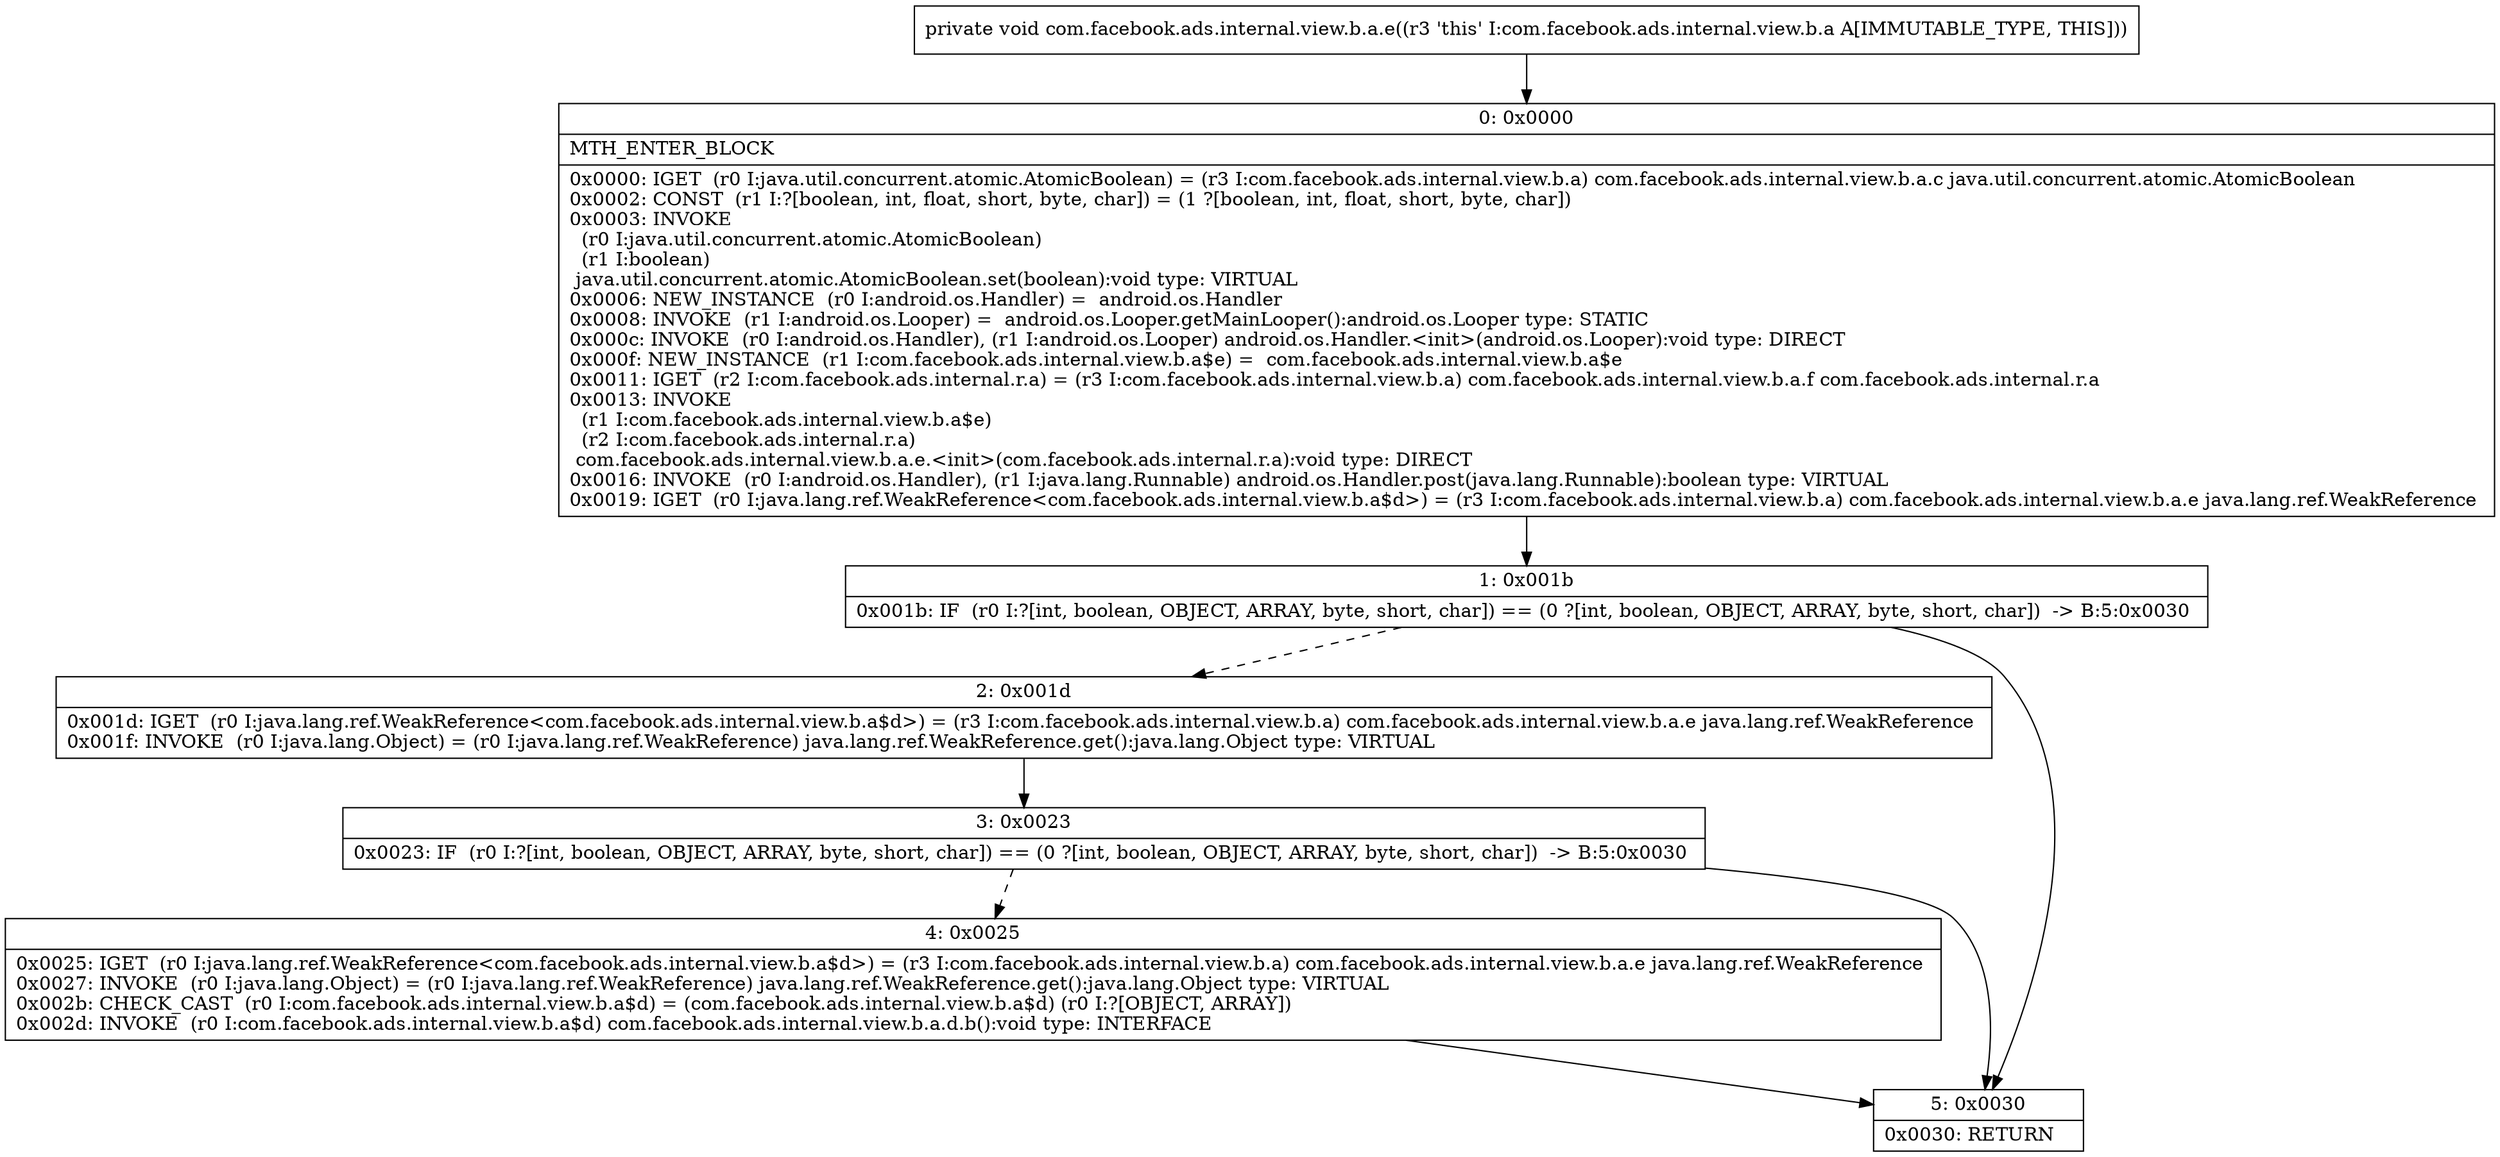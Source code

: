 digraph "CFG forcom.facebook.ads.internal.view.b.a.e()V" {
Node_0 [shape=record,label="{0\:\ 0x0000|MTH_ENTER_BLOCK\l|0x0000: IGET  (r0 I:java.util.concurrent.atomic.AtomicBoolean) = (r3 I:com.facebook.ads.internal.view.b.a) com.facebook.ads.internal.view.b.a.c java.util.concurrent.atomic.AtomicBoolean \l0x0002: CONST  (r1 I:?[boolean, int, float, short, byte, char]) = (1 ?[boolean, int, float, short, byte, char]) \l0x0003: INVOKE  \l  (r0 I:java.util.concurrent.atomic.AtomicBoolean)\l  (r1 I:boolean)\l java.util.concurrent.atomic.AtomicBoolean.set(boolean):void type: VIRTUAL \l0x0006: NEW_INSTANCE  (r0 I:android.os.Handler) =  android.os.Handler \l0x0008: INVOKE  (r1 I:android.os.Looper) =  android.os.Looper.getMainLooper():android.os.Looper type: STATIC \l0x000c: INVOKE  (r0 I:android.os.Handler), (r1 I:android.os.Looper) android.os.Handler.\<init\>(android.os.Looper):void type: DIRECT \l0x000f: NEW_INSTANCE  (r1 I:com.facebook.ads.internal.view.b.a$e) =  com.facebook.ads.internal.view.b.a$e \l0x0011: IGET  (r2 I:com.facebook.ads.internal.r.a) = (r3 I:com.facebook.ads.internal.view.b.a) com.facebook.ads.internal.view.b.a.f com.facebook.ads.internal.r.a \l0x0013: INVOKE  \l  (r1 I:com.facebook.ads.internal.view.b.a$e)\l  (r2 I:com.facebook.ads.internal.r.a)\l com.facebook.ads.internal.view.b.a.e.\<init\>(com.facebook.ads.internal.r.a):void type: DIRECT \l0x0016: INVOKE  (r0 I:android.os.Handler), (r1 I:java.lang.Runnable) android.os.Handler.post(java.lang.Runnable):boolean type: VIRTUAL \l0x0019: IGET  (r0 I:java.lang.ref.WeakReference\<com.facebook.ads.internal.view.b.a$d\>) = (r3 I:com.facebook.ads.internal.view.b.a) com.facebook.ads.internal.view.b.a.e java.lang.ref.WeakReference \l}"];
Node_1 [shape=record,label="{1\:\ 0x001b|0x001b: IF  (r0 I:?[int, boolean, OBJECT, ARRAY, byte, short, char]) == (0 ?[int, boolean, OBJECT, ARRAY, byte, short, char])  \-\> B:5:0x0030 \l}"];
Node_2 [shape=record,label="{2\:\ 0x001d|0x001d: IGET  (r0 I:java.lang.ref.WeakReference\<com.facebook.ads.internal.view.b.a$d\>) = (r3 I:com.facebook.ads.internal.view.b.a) com.facebook.ads.internal.view.b.a.e java.lang.ref.WeakReference \l0x001f: INVOKE  (r0 I:java.lang.Object) = (r0 I:java.lang.ref.WeakReference) java.lang.ref.WeakReference.get():java.lang.Object type: VIRTUAL \l}"];
Node_3 [shape=record,label="{3\:\ 0x0023|0x0023: IF  (r0 I:?[int, boolean, OBJECT, ARRAY, byte, short, char]) == (0 ?[int, boolean, OBJECT, ARRAY, byte, short, char])  \-\> B:5:0x0030 \l}"];
Node_4 [shape=record,label="{4\:\ 0x0025|0x0025: IGET  (r0 I:java.lang.ref.WeakReference\<com.facebook.ads.internal.view.b.a$d\>) = (r3 I:com.facebook.ads.internal.view.b.a) com.facebook.ads.internal.view.b.a.e java.lang.ref.WeakReference \l0x0027: INVOKE  (r0 I:java.lang.Object) = (r0 I:java.lang.ref.WeakReference) java.lang.ref.WeakReference.get():java.lang.Object type: VIRTUAL \l0x002b: CHECK_CAST  (r0 I:com.facebook.ads.internal.view.b.a$d) = (com.facebook.ads.internal.view.b.a$d) (r0 I:?[OBJECT, ARRAY]) \l0x002d: INVOKE  (r0 I:com.facebook.ads.internal.view.b.a$d) com.facebook.ads.internal.view.b.a.d.b():void type: INTERFACE \l}"];
Node_5 [shape=record,label="{5\:\ 0x0030|0x0030: RETURN   \l}"];
MethodNode[shape=record,label="{private void com.facebook.ads.internal.view.b.a.e((r3 'this' I:com.facebook.ads.internal.view.b.a A[IMMUTABLE_TYPE, THIS])) }"];
MethodNode -> Node_0;
Node_0 -> Node_1;
Node_1 -> Node_2[style=dashed];
Node_1 -> Node_5;
Node_2 -> Node_3;
Node_3 -> Node_4[style=dashed];
Node_3 -> Node_5;
Node_4 -> Node_5;
}

